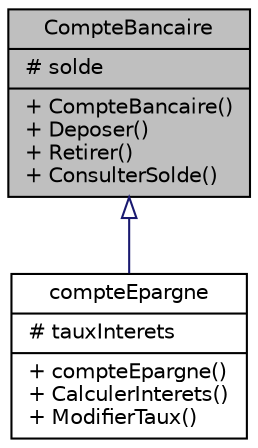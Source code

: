digraph "CompteBancaire"
{
  edge [fontname="Helvetica",fontsize="10",labelfontname="Helvetica",labelfontsize="10"];
  node [fontname="Helvetica",fontsize="10",shape=record];
  Node0 [label="{CompteBancaire\n|# solde\l|+ CompteBancaire()\l+ Deposer()\l+ Retirer()\l+ ConsulterSolde()\l}",height=0.2,width=0.4,color="black", fillcolor="grey75", style="filled", fontcolor="black"];
  Node0 -> Node1 [dir="back",color="midnightblue",fontsize="10",style="solid",arrowtail="onormal",fontname="Helvetica"];
  Node1 [label="{compteEpargne\n|# tauxInterets\l|+ compteEpargne()\l+ CalculerInterets()\l+ ModifierTaux()\l}",height=0.2,width=0.4,color="black", fillcolor="white", style="filled",URL="$classcompte_epargne.html",tooltip="Déclaration de la classe CompteEparge. "];
}
